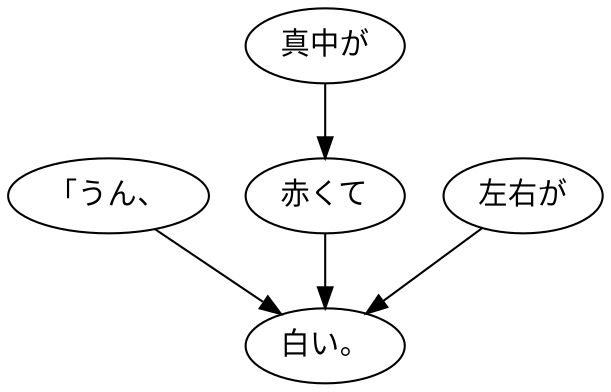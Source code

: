 digraph graph6173 {
	node0 [label="「うん、"];
	node1 [label="真中が"];
	node2 [label="赤くて"];
	node3 [label="左右が"];
	node4 [label="白い。"];
	node0 -> node4;
	node1 -> node2;
	node2 -> node4;
	node3 -> node4;
}
